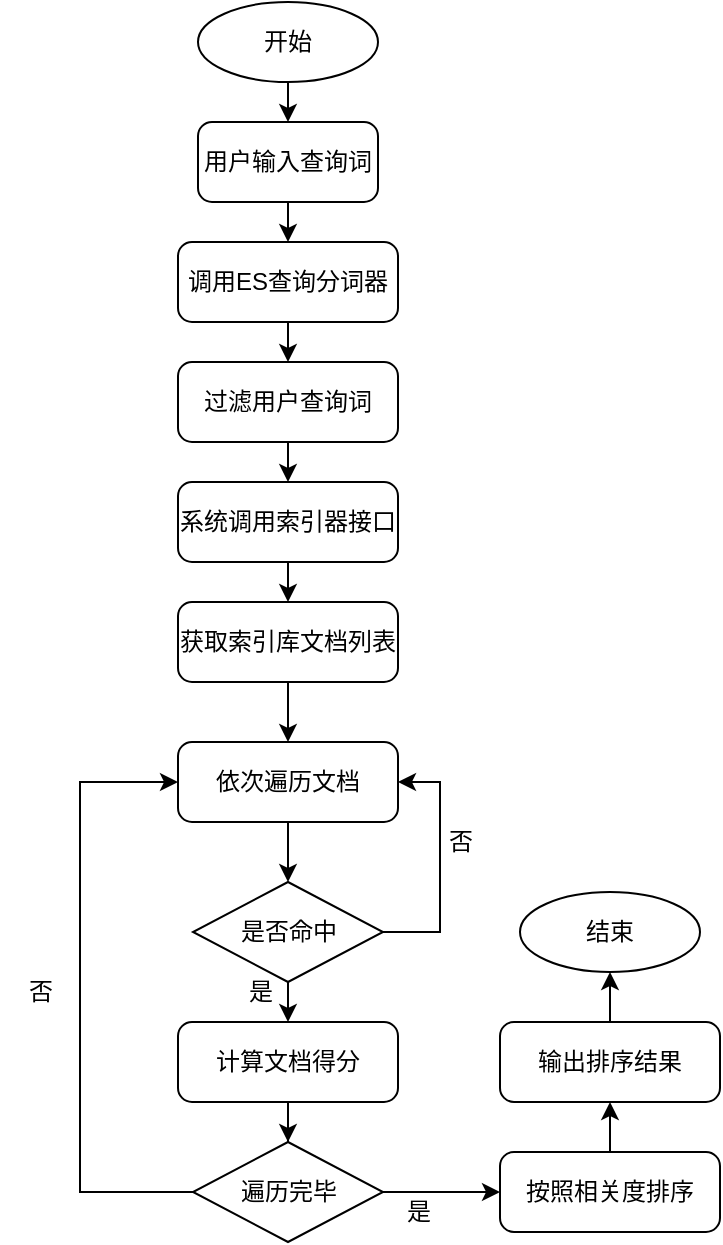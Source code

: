 <mxfile version="20.0.4" type="github">
  <diagram id="RpLbGMgYIpwDXW_oFPGz" name="第 1 页">
    <mxGraphModel dx="850" dy="455" grid="1" gridSize="10" guides="1" tooltips="1" connect="1" arrows="1" fold="1" page="1" pageScale="1" pageWidth="827" pageHeight="1169" math="0" shadow="0">
      <root>
        <mxCell id="0" />
        <mxCell id="1" parent="0" />
        <mxCell id="_aRBJviNGePjIrZY0RLF-1" value="开始" style="strokeWidth=1;html=1;shape=mxgraph.flowchart.start_1;whiteSpace=wrap;" parent="1" vertex="1">
          <mxGeometry x="299" y="50" width="90" height="40" as="geometry" />
        </mxCell>
        <mxCell id="_aRBJviNGePjIrZY0RLF-2" value="用户输入查询词" style="rounded=1;whiteSpace=wrap;html=1;absoluteArcSize=1;arcSize=14;strokeWidth=1;" parent="1" vertex="1">
          <mxGeometry x="299" y="110" width="90" height="40" as="geometry" />
        </mxCell>
        <mxCell id="_aRBJviNGePjIrZY0RLF-3" value="调用ES查询分词器" style="rounded=1;whiteSpace=wrap;html=1;absoluteArcSize=1;arcSize=14;strokeWidth=1;" parent="1" vertex="1">
          <mxGeometry x="289" y="170" width="110" height="40" as="geometry" />
        </mxCell>
        <mxCell id="_aRBJviNGePjIrZY0RLF-4" value="过滤用户查询词" style="rounded=1;whiteSpace=wrap;html=1;absoluteArcSize=1;arcSize=14;strokeWidth=1;" parent="1" vertex="1">
          <mxGeometry x="289" y="230" width="110" height="40" as="geometry" />
        </mxCell>
        <mxCell id="_aRBJviNGePjIrZY0RLF-5" value="系统调用索引器接口" style="rounded=1;whiteSpace=wrap;html=1;absoluteArcSize=1;arcSize=14;strokeWidth=1;" parent="1" vertex="1">
          <mxGeometry x="289" y="290" width="110" height="40" as="geometry" />
        </mxCell>
        <mxCell id="_aRBJviNGePjIrZY0RLF-13" value="" style="edgeStyle=orthogonalEdgeStyle;rounded=0;orthogonalLoop=1;jettySize=auto;html=1;" parent="1" source="_aRBJviNGePjIrZY0RLF-6" target="_aRBJviNGePjIrZY0RLF-12" edge="1">
          <mxGeometry relative="1" as="geometry" />
        </mxCell>
        <mxCell id="_aRBJviNGePjIrZY0RLF-6" value="获取索引库文档列表" style="rounded=1;whiteSpace=wrap;html=1;absoluteArcSize=1;arcSize=14;strokeWidth=1;" parent="1" vertex="1">
          <mxGeometry x="289" y="350" width="110" height="40" as="geometry" />
        </mxCell>
        <mxCell id="_aRBJviNGePjIrZY0RLF-15" value="" style="edgeStyle=orthogonalEdgeStyle;rounded=0;orthogonalLoop=1;jettySize=auto;html=1;" parent="1" source="_aRBJviNGePjIrZY0RLF-12" target="_aRBJviNGePjIrZY0RLF-14" edge="1">
          <mxGeometry relative="1" as="geometry" />
        </mxCell>
        <mxCell id="_aRBJviNGePjIrZY0RLF-12" value="依次遍历文档" style="rounded=1;whiteSpace=wrap;html=1;absoluteArcSize=1;arcSize=14;strokeWidth=1;" parent="1" vertex="1">
          <mxGeometry x="289" y="420" width="110" height="40" as="geometry" />
        </mxCell>
        <mxCell id="_aRBJviNGePjIrZY0RLF-14" value="是否命中" style="strokeWidth=1;html=1;shape=mxgraph.flowchart.decision;whiteSpace=wrap;" parent="1" vertex="1">
          <mxGeometry x="296.5" y="490" width="95" height="50" as="geometry" />
        </mxCell>
        <mxCell id="_aRBJviNGePjIrZY0RLF-21" value="" style="edgeStyle=orthogonalEdgeStyle;rounded=0;orthogonalLoop=1;jettySize=auto;html=1;" parent="1" source="_aRBJviNGePjIrZY0RLF-16" target="_aRBJviNGePjIrZY0RLF-17" edge="1">
          <mxGeometry relative="1" as="geometry" />
        </mxCell>
        <mxCell id="_aRBJviNGePjIrZY0RLF-16" value="计算文档得分" style="rounded=1;whiteSpace=wrap;html=1;absoluteArcSize=1;arcSize=14;strokeWidth=1;" parent="1" vertex="1">
          <mxGeometry x="289" y="560" width="110" height="40" as="geometry" />
        </mxCell>
        <mxCell id="_aRBJviNGePjIrZY0RLF-41" value="" style="edgeStyle=orthogonalEdgeStyle;rounded=0;orthogonalLoop=1;jettySize=auto;html=1;" parent="1" source="_aRBJviNGePjIrZY0RLF-17" target="_aRBJviNGePjIrZY0RLF-26" edge="1">
          <mxGeometry relative="1" as="geometry" />
        </mxCell>
        <mxCell id="_aRBJviNGePjIrZY0RLF-17" value="遍历完毕" style="strokeWidth=1;html=1;shape=mxgraph.flowchart.decision;whiteSpace=wrap;" parent="1" vertex="1">
          <mxGeometry x="296.5" y="620" width="95" height="50" as="geometry" />
        </mxCell>
        <mxCell id="_aRBJviNGePjIrZY0RLF-25" value="" style="endArrow=classic;html=1;rounded=0;exitX=0.5;exitY=1;exitDx=0;exitDy=0;exitPerimeter=0;entryX=0.5;entryY=0;entryDx=0;entryDy=0;" parent="1" source="_aRBJviNGePjIrZY0RLF-14" target="_aRBJviNGePjIrZY0RLF-16" edge="1">
          <mxGeometry width="50" height="50" relative="1" as="geometry">
            <mxPoint x="399" y="540" as="sourcePoint" />
            <mxPoint x="449" y="490" as="targetPoint" />
          </mxGeometry>
        </mxCell>
        <mxCell id="_aRBJviNGePjIrZY0RLF-26" value="按照相关度排序" style="rounded=1;whiteSpace=wrap;html=1;absoluteArcSize=1;arcSize=14;strokeWidth=1;" parent="1" vertex="1">
          <mxGeometry x="450" y="625" width="110" height="40" as="geometry" />
        </mxCell>
        <mxCell id="_aRBJviNGePjIrZY0RLF-29" value="输出排序结果" style="rounded=1;whiteSpace=wrap;html=1;absoluteArcSize=1;arcSize=14;strokeWidth=1;" parent="1" vertex="1">
          <mxGeometry x="450" y="560" width="110" height="40" as="geometry" />
        </mxCell>
        <mxCell id="_aRBJviNGePjIrZY0RLF-30" value="结束" style="strokeWidth=1;html=1;shape=mxgraph.flowchart.start_1;whiteSpace=wrap;" parent="1" vertex="1">
          <mxGeometry x="460" y="495" width="90" height="40" as="geometry" />
        </mxCell>
        <mxCell id="_aRBJviNGePjIrZY0RLF-32" value="" style="endArrow=classic;html=1;rounded=0;exitX=0.5;exitY=1;exitDx=0;exitDy=0;exitPerimeter=0;entryX=0.5;entryY=0;entryDx=0;entryDy=0;" parent="1" source="_aRBJviNGePjIrZY0RLF-1" target="_aRBJviNGePjIrZY0RLF-2" edge="1">
          <mxGeometry width="50" height="50" relative="1" as="geometry">
            <mxPoint x="399" y="100" as="sourcePoint" />
            <mxPoint x="449" y="50" as="targetPoint" />
          </mxGeometry>
        </mxCell>
        <mxCell id="_aRBJviNGePjIrZY0RLF-35" value="" style="endArrow=classic;html=1;rounded=0;exitX=0.5;exitY=1;exitDx=0;exitDy=0;entryX=0.5;entryY=0;entryDx=0;entryDy=0;" parent="1" source="_aRBJviNGePjIrZY0RLF-2" target="_aRBJviNGePjIrZY0RLF-3" edge="1">
          <mxGeometry width="50" height="50" relative="1" as="geometry">
            <mxPoint x="390" y="280" as="sourcePoint" />
            <mxPoint x="440" y="230" as="targetPoint" />
          </mxGeometry>
        </mxCell>
        <mxCell id="_aRBJviNGePjIrZY0RLF-36" value="" style="endArrow=classic;html=1;rounded=0;exitX=0.5;exitY=1;exitDx=0;exitDy=0;entryX=0.5;entryY=0;entryDx=0;entryDy=0;" parent="1" source="_aRBJviNGePjIrZY0RLF-3" target="_aRBJviNGePjIrZY0RLF-4" edge="1">
          <mxGeometry width="50" height="50" relative="1" as="geometry">
            <mxPoint x="390" y="280" as="sourcePoint" />
            <mxPoint x="440" y="230" as="targetPoint" />
          </mxGeometry>
        </mxCell>
        <mxCell id="_aRBJviNGePjIrZY0RLF-37" value="" style="endArrow=classic;html=1;rounded=0;exitX=0.5;exitY=1;exitDx=0;exitDy=0;entryX=0.5;entryY=0;entryDx=0;entryDy=0;" parent="1" source="_aRBJviNGePjIrZY0RLF-4" target="_aRBJviNGePjIrZY0RLF-5" edge="1">
          <mxGeometry width="50" height="50" relative="1" as="geometry">
            <mxPoint x="390" y="290" as="sourcePoint" />
            <mxPoint x="440" y="240" as="targetPoint" />
          </mxGeometry>
        </mxCell>
        <mxCell id="_aRBJviNGePjIrZY0RLF-38" value="" style="endArrow=classic;html=1;rounded=0;exitX=0.5;exitY=1;exitDx=0;exitDy=0;entryX=0.5;entryY=0;entryDx=0;entryDy=0;" parent="1" source="_aRBJviNGePjIrZY0RLF-5" target="_aRBJviNGePjIrZY0RLF-6" edge="1">
          <mxGeometry width="50" height="50" relative="1" as="geometry">
            <mxPoint x="390" y="400" as="sourcePoint" />
            <mxPoint x="440" y="350" as="targetPoint" />
          </mxGeometry>
        </mxCell>
        <mxCell id="_aRBJviNGePjIrZY0RLF-40" value="" style="endArrow=classic;html=1;rounded=0;exitX=1;exitY=0.5;exitDx=0;exitDy=0;exitPerimeter=0;entryX=1;entryY=0.5;entryDx=0;entryDy=0;" parent="1" source="_aRBJviNGePjIrZY0RLF-14" target="_aRBJviNGePjIrZY0RLF-12" edge="1">
          <mxGeometry width="50" height="50" relative="1" as="geometry">
            <mxPoint x="390" y="470" as="sourcePoint" />
            <mxPoint x="440" y="420" as="targetPoint" />
            <Array as="points">
              <mxPoint x="420" y="515" />
              <mxPoint x="420" y="440" />
            </Array>
          </mxGeometry>
        </mxCell>
        <mxCell id="_aRBJviNGePjIrZY0RLF-42" value="" style="endArrow=classic;html=1;rounded=0;exitX=0.5;exitY=0;exitDx=0;exitDy=0;entryX=0.5;entryY=1;entryDx=0;entryDy=0;" parent="1" source="_aRBJviNGePjIrZY0RLF-26" target="_aRBJviNGePjIrZY0RLF-29" edge="1">
          <mxGeometry width="50" height="50" relative="1" as="geometry">
            <mxPoint x="390" y="470" as="sourcePoint" />
            <mxPoint x="440" y="420" as="targetPoint" />
          </mxGeometry>
        </mxCell>
        <mxCell id="_aRBJviNGePjIrZY0RLF-43" value="" style="endArrow=classic;html=1;rounded=0;exitX=0.5;exitY=0;exitDx=0;exitDy=0;entryX=0.5;entryY=1;entryDx=0;entryDy=0;entryPerimeter=0;" parent="1" source="_aRBJviNGePjIrZY0RLF-29" target="_aRBJviNGePjIrZY0RLF-30" edge="1">
          <mxGeometry width="50" height="50" relative="1" as="geometry">
            <mxPoint x="390" y="470" as="sourcePoint" />
            <mxPoint x="440" y="420" as="targetPoint" />
          </mxGeometry>
        </mxCell>
        <mxCell id="_aRBJviNGePjIrZY0RLF-44" value="" style="endArrow=classic;html=1;rounded=0;exitX=0;exitY=0.5;exitDx=0;exitDy=0;exitPerimeter=0;entryX=0;entryY=0.5;entryDx=0;entryDy=0;" parent="1" source="_aRBJviNGePjIrZY0RLF-17" target="_aRBJviNGePjIrZY0RLF-12" edge="1">
          <mxGeometry width="50" height="50" relative="1" as="geometry">
            <mxPoint x="390" y="550" as="sourcePoint" />
            <mxPoint x="440" y="500" as="targetPoint" />
            <Array as="points">
              <mxPoint x="240" y="645" />
              <mxPoint x="240" y="440" />
            </Array>
          </mxGeometry>
        </mxCell>
        <mxCell id="_aRBJviNGePjIrZY0RLF-45" value="否" style="text;html=1;align=center;verticalAlign=middle;resizable=0;points=[];autosize=1;strokeColor=none;fillColor=none;" parent="1" vertex="1">
          <mxGeometry x="410" y="455" width="40" height="30" as="geometry" />
        </mxCell>
        <mxCell id="_aRBJviNGePjIrZY0RLF-46" value="否" style="text;html=1;align=center;verticalAlign=middle;resizable=0;points=[];autosize=1;strokeColor=none;fillColor=none;" parent="1" vertex="1">
          <mxGeometry x="200" y="530" width="40" height="30" as="geometry" />
        </mxCell>
        <mxCell id="_aRBJviNGePjIrZY0RLF-47" value="是" style="text;html=1;align=center;verticalAlign=middle;resizable=0;points=[];autosize=1;strokeColor=none;fillColor=none;" parent="1" vertex="1">
          <mxGeometry x="310" y="530" width="40" height="30" as="geometry" />
        </mxCell>
        <mxCell id="_aRBJviNGePjIrZY0RLF-48" value="是" style="text;html=1;align=center;verticalAlign=middle;resizable=0;points=[];autosize=1;strokeColor=none;fillColor=none;" parent="1" vertex="1">
          <mxGeometry x="389" y="640" width="40" height="30" as="geometry" />
        </mxCell>
      </root>
    </mxGraphModel>
  </diagram>
</mxfile>

